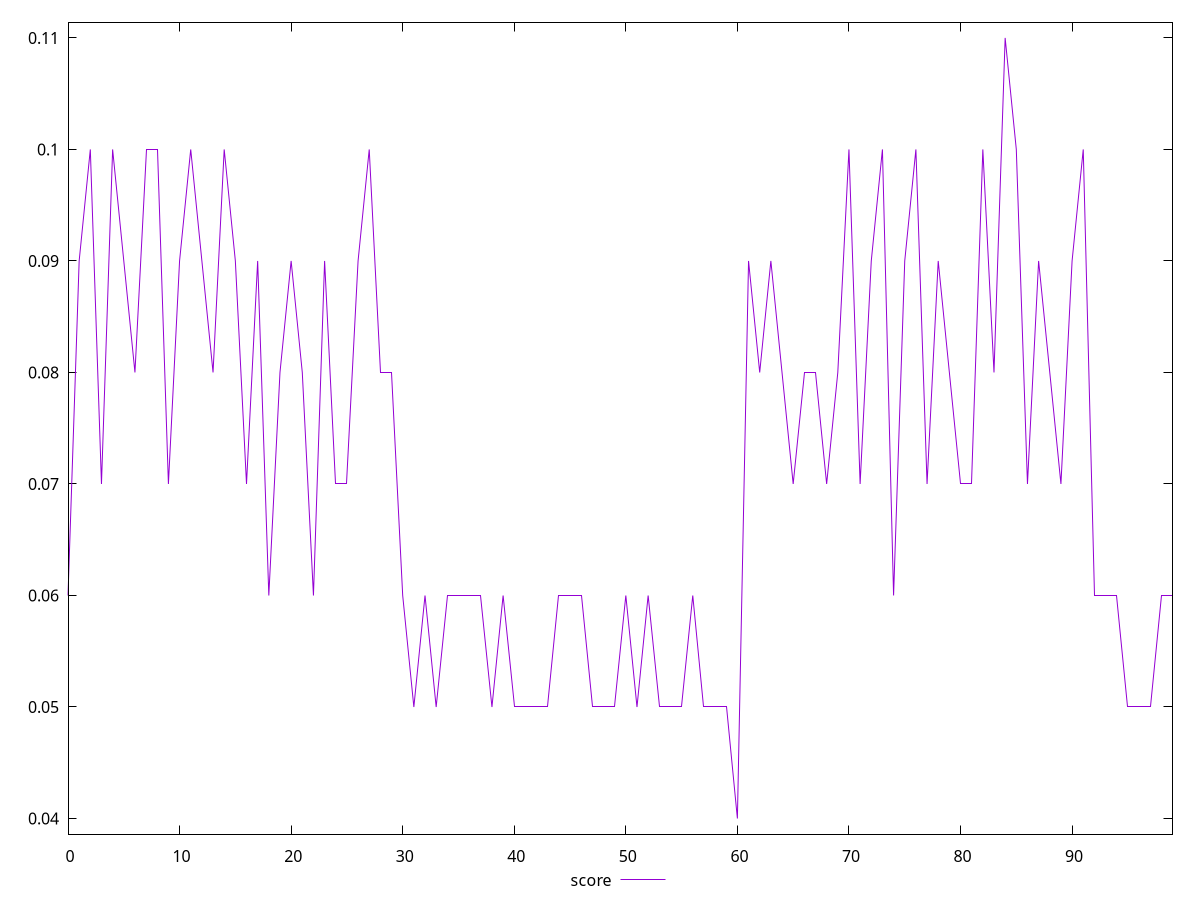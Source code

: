 reset

$score <<EOF
0 0.06
1 0.09
2 0.1
3 0.07
4 0.1
5 0.09
6 0.08
7 0.1
8 0.1
9 0.07
10 0.09
11 0.1
12 0.09
13 0.08
14 0.1
15 0.09
16 0.07
17 0.09
18 0.06
19 0.08
20 0.09
21 0.08
22 0.06
23 0.09
24 0.07
25 0.07
26 0.09
27 0.1
28 0.08
29 0.08
30 0.06
31 0.05
32 0.06
33 0.05
34 0.06
35 0.06
36 0.06
37 0.06
38 0.05
39 0.06
40 0.05
41 0.05
42 0.05
43 0.05
44 0.06
45 0.06
46 0.06
47 0.05
48 0.05
49 0.05
50 0.06
51 0.05
52 0.06
53 0.05
54 0.05
55 0.05
56 0.06
57 0.05
58 0.05
59 0.05
60 0.04
61 0.09
62 0.08
63 0.09
64 0.08
65 0.07
66 0.08
67 0.08
68 0.07
69 0.08
70 0.1
71 0.07
72 0.09
73 0.1
74 0.06
75 0.09
76 0.1
77 0.07
78 0.09
79 0.08
80 0.07
81 0.07
82 0.1
83 0.08
84 0.11
85 0.1
86 0.07
87 0.09
88 0.08
89 0.07
90 0.09
91 0.1
92 0.06
93 0.06
94 0.06
95 0.05
96 0.05
97 0.05
98 0.06
99 0.06
EOF

set key outside below
set xrange [0:99]
set yrange [0.0386:0.1114]
set trange [0.0386:0.1114]
set terminal svg size 640, 500 enhanced background rgb 'white'
set output "reprap/interactive/samples/pages+cached+noexternal/score/values.svg"

plot $score title "score" with line

reset
